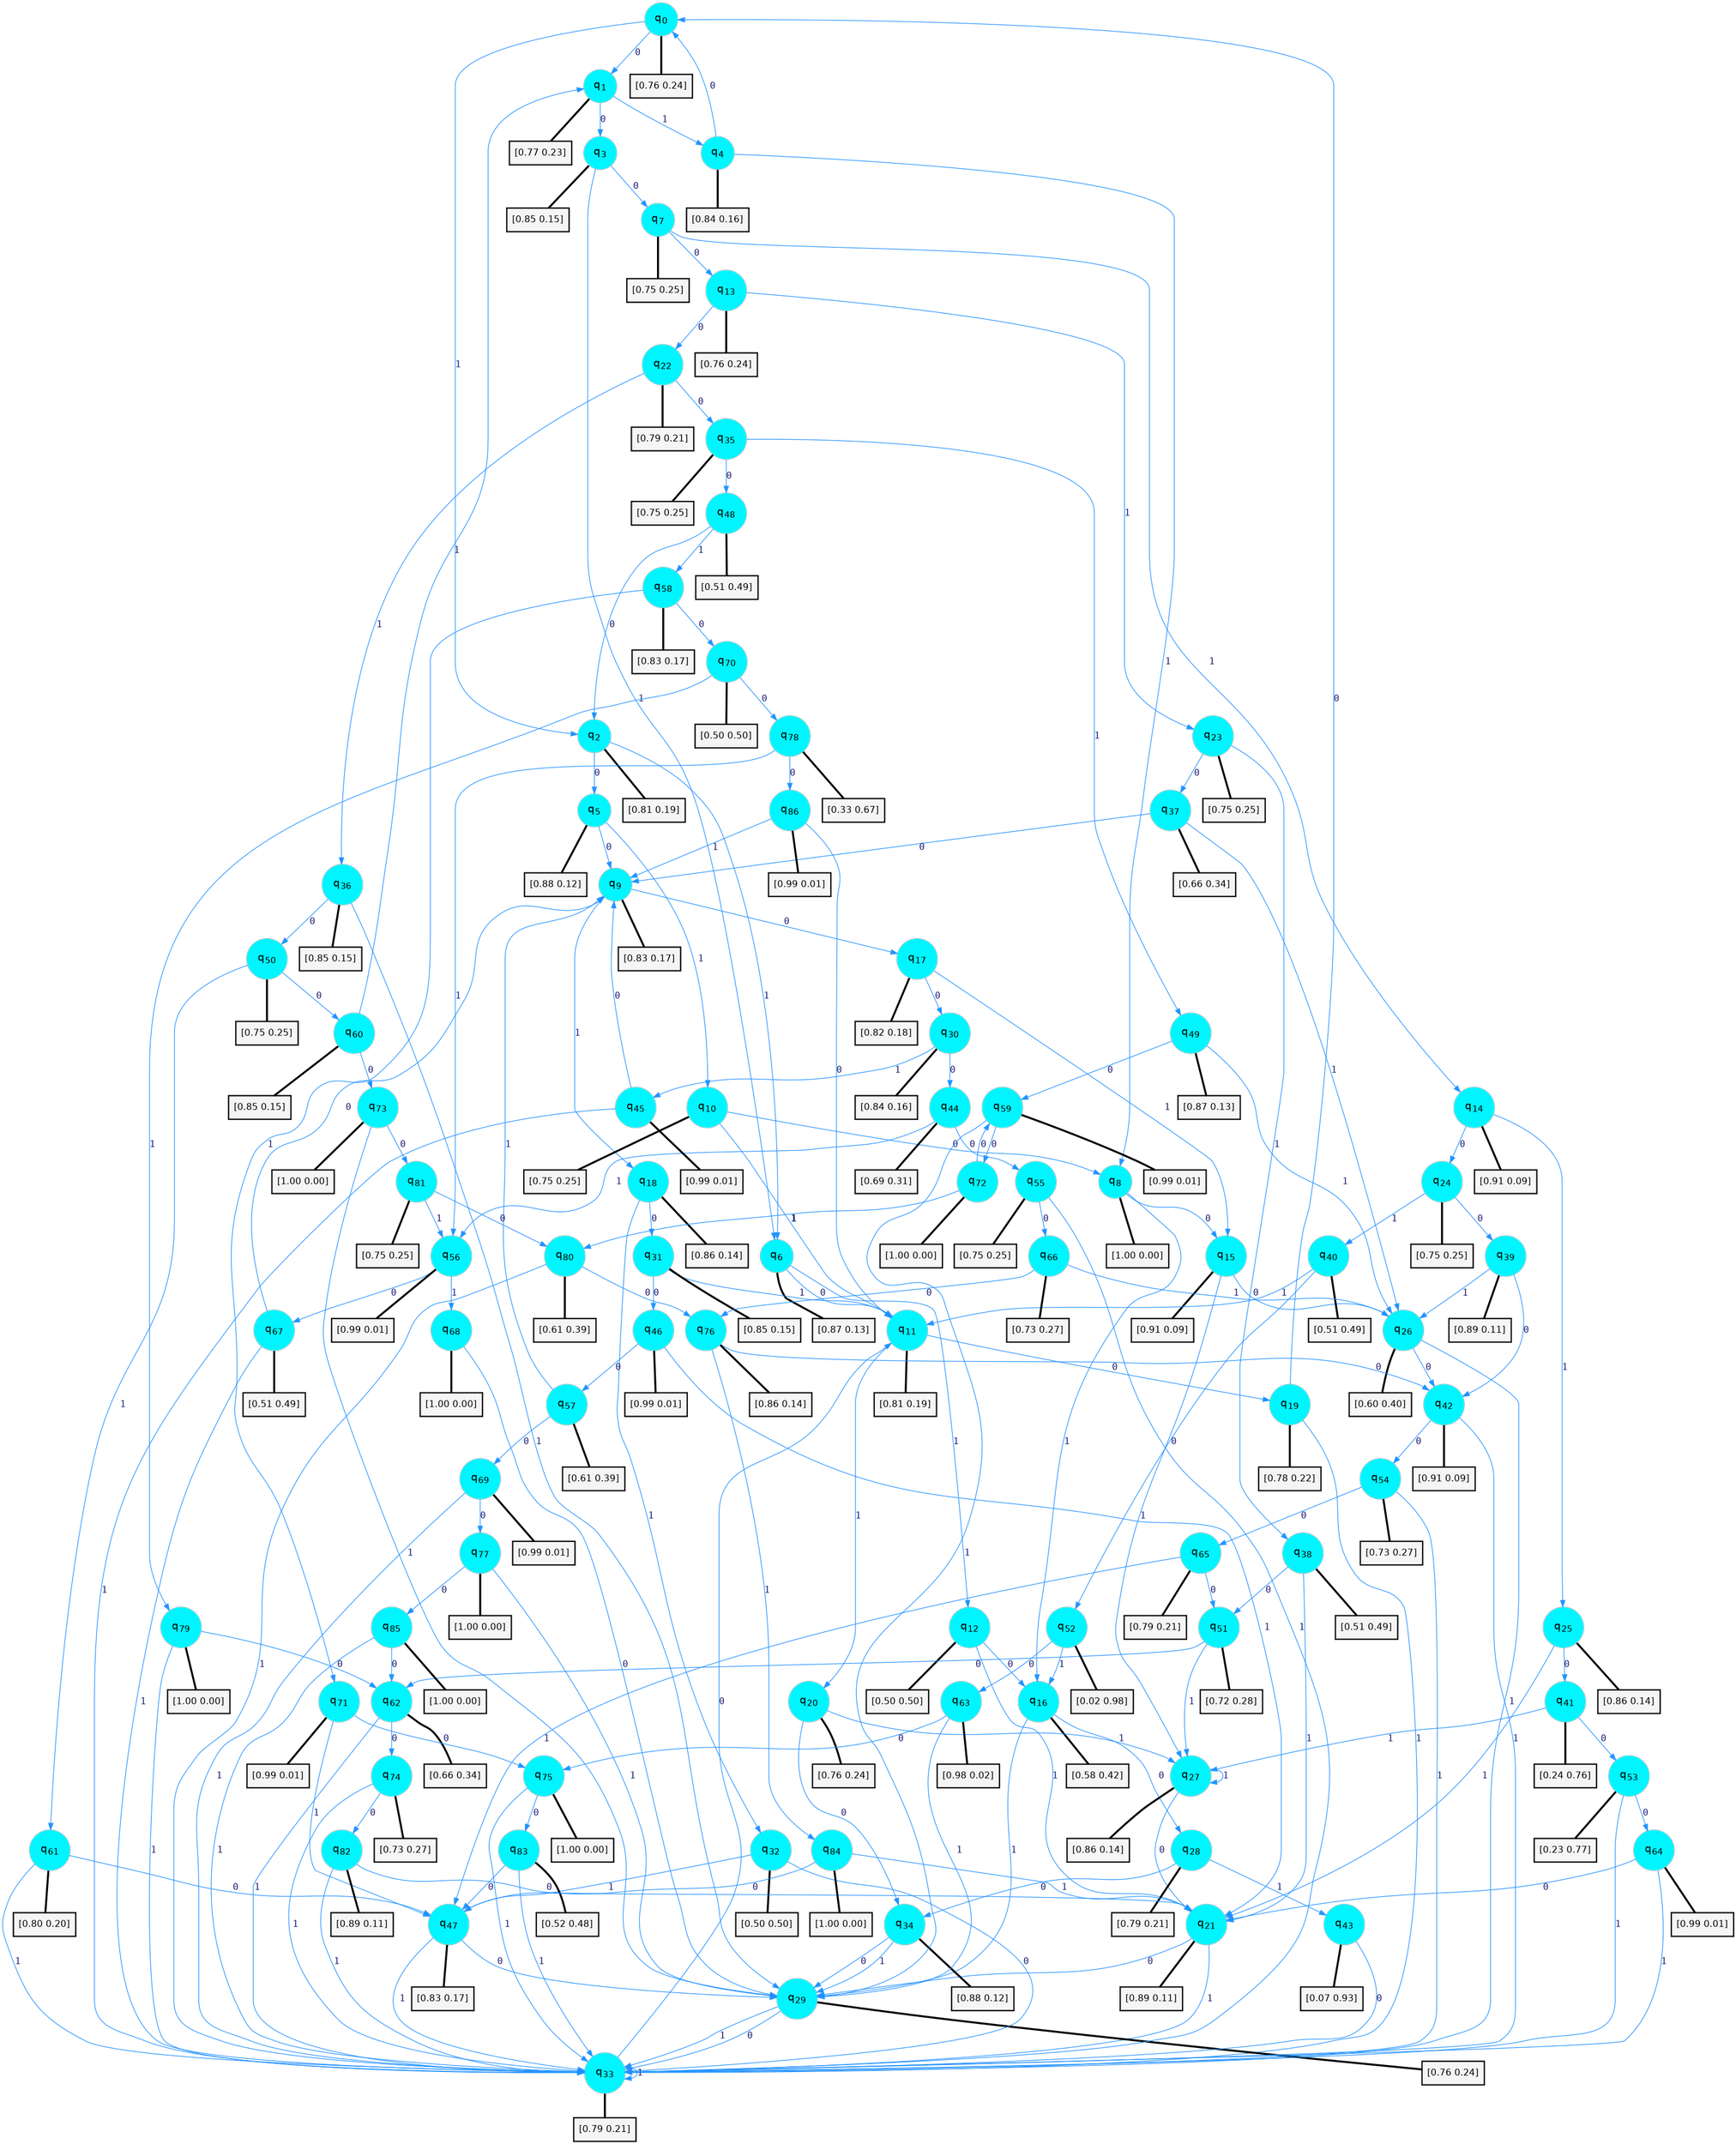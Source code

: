 digraph G {
graph [
bgcolor=transparent, dpi=300, rankdir=TD, size="40,25"];
node [
color=gray, fillcolor=turquoise1, fontcolor=black, fontname=Helvetica, fontsize=16, fontweight=bold, shape=circle, style=filled];
edge [
arrowsize=1, color=dodgerblue1, fontcolor=midnightblue, fontname=courier, fontweight=bold, penwidth=1, style=solid, weight=20];
0[label=<q<SUB>0</SUB>>];
1[label=<q<SUB>1</SUB>>];
2[label=<q<SUB>2</SUB>>];
3[label=<q<SUB>3</SUB>>];
4[label=<q<SUB>4</SUB>>];
5[label=<q<SUB>5</SUB>>];
6[label=<q<SUB>6</SUB>>];
7[label=<q<SUB>7</SUB>>];
8[label=<q<SUB>8</SUB>>];
9[label=<q<SUB>9</SUB>>];
10[label=<q<SUB>10</SUB>>];
11[label=<q<SUB>11</SUB>>];
12[label=<q<SUB>12</SUB>>];
13[label=<q<SUB>13</SUB>>];
14[label=<q<SUB>14</SUB>>];
15[label=<q<SUB>15</SUB>>];
16[label=<q<SUB>16</SUB>>];
17[label=<q<SUB>17</SUB>>];
18[label=<q<SUB>18</SUB>>];
19[label=<q<SUB>19</SUB>>];
20[label=<q<SUB>20</SUB>>];
21[label=<q<SUB>21</SUB>>];
22[label=<q<SUB>22</SUB>>];
23[label=<q<SUB>23</SUB>>];
24[label=<q<SUB>24</SUB>>];
25[label=<q<SUB>25</SUB>>];
26[label=<q<SUB>26</SUB>>];
27[label=<q<SUB>27</SUB>>];
28[label=<q<SUB>28</SUB>>];
29[label=<q<SUB>29</SUB>>];
30[label=<q<SUB>30</SUB>>];
31[label=<q<SUB>31</SUB>>];
32[label=<q<SUB>32</SUB>>];
33[label=<q<SUB>33</SUB>>];
34[label=<q<SUB>34</SUB>>];
35[label=<q<SUB>35</SUB>>];
36[label=<q<SUB>36</SUB>>];
37[label=<q<SUB>37</SUB>>];
38[label=<q<SUB>38</SUB>>];
39[label=<q<SUB>39</SUB>>];
40[label=<q<SUB>40</SUB>>];
41[label=<q<SUB>41</SUB>>];
42[label=<q<SUB>42</SUB>>];
43[label=<q<SUB>43</SUB>>];
44[label=<q<SUB>44</SUB>>];
45[label=<q<SUB>45</SUB>>];
46[label=<q<SUB>46</SUB>>];
47[label=<q<SUB>47</SUB>>];
48[label=<q<SUB>48</SUB>>];
49[label=<q<SUB>49</SUB>>];
50[label=<q<SUB>50</SUB>>];
51[label=<q<SUB>51</SUB>>];
52[label=<q<SUB>52</SUB>>];
53[label=<q<SUB>53</SUB>>];
54[label=<q<SUB>54</SUB>>];
55[label=<q<SUB>55</SUB>>];
56[label=<q<SUB>56</SUB>>];
57[label=<q<SUB>57</SUB>>];
58[label=<q<SUB>58</SUB>>];
59[label=<q<SUB>59</SUB>>];
60[label=<q<SUB>60</SUB>>];
61[label=<q<SUB>61</SUB>>];
62[label=<q<SUB>62</SUB>>];
63[label=<q<SUB>63</SUB>>];
64[label=<q<SUB>64</SUB>>];
65[label=<q<SUB>65</SUB>>];
66[label=<q<SUB>66</SUB>>];
67[label=<q<SUB>67</SUB>>];
68[label=<q<SUB>68</SUB>>];
69[label=<q<SUB>69</SUB>>];
70[label=<q<SUB>70</SUB>>];
71[label=<q<SUB>71</SUB>>];
72[label=<q<SUB>72</SUB>>];
73[label=<q<SUB>73</SUB>>];
74[label=<q<SUB>74</SUB>>];
75[label=<q<SUB>75</SUB>>];
76[label=<q<SUB>76</SUB>>];
77[label=<q<SUB>77</SUB>>];
78[label=<q<SUB>78</SUB>>];
79[label=<q<SUB>79</SUB>>];
80[label=<q<SUB>80</SUB>>];
81[label=<q<SUB>81</SUB>>];
82[label=<q<SUB>82</SUB>>];
83[label=<q<SUB>83</SUB>>];
84[label=<q<SUB>84</SUB>>];
85[label=<q<SUB>85</SUB>>];
86[label=<q<SUB>86</SUB>>];
87[label="[0.76 0.24]", shape=box,fontcolor=black, fontname=Helvetica, fontsize=14, penwidth=2, fillcolor=whitesmoke,color=black];
88[label="[0.77 0.23]", shape=box,fontcolor=black, fontname=Helvetica, fontsize=14, penwidth=2, fillcolor=whitesmoke,color=black];
89[label="[0.81 0.19]", shape=box,fontcolor=black, fontname=Helvetica, fontsize=14, penwidth=2, fillcolor=whitesmoke,color=black];
90[label="[0.85 0.15]", shape=box,fontcolor=black, fontname=Helvetica, fontsize=14, penwidth=2, fillcolor=whitesmoke,color=black];
91[label="[0.84 0.16]", shape=box,fontcolor=black, fontname=Helvetica, fontsize=14, penwidth=2, fillcolor=whitesmoke,color=black];
92[label="[0.88 0.12]", shape=box,fontcolor=black, fontname=Helvetica, fontsize=14, penwidth=2, fillcolor=whitesmoke,color=black];
93[label="[0.87 0.13]", shape=box,fontcolor=black, fontname=Helvetica, fontsize=14, penwidth=2, fillcolor=whitesmoke,color=black];
94[label="[0.75 0.25]", shape=box,fontcolor=black, fontname=Helvetica, fontsize=14, penwidth=2, fillcolor=whitesmoke,color=black];
95[label="[1.00 0.00]", shape=box,fontcolor=black, fontname=Helvetica, fontsize=14, penwidth=2, fillcolor=whitesmoke,color=black];
96[label="[0.83 0.17]", shape=box,fontcolor=black, fontname=Helvetica, fontsize=14, penwidth=2, fillcolor=whitesmoke,color=black];
97[label="[0.75 0.25]", shape=box,fontcolor=black, fontname=Helvetica, fontsize=14, penwidth=2, fillcolor=whitesmoke,color=black];
98[label="[0.81 0.19]", shape=box,fontcolor=black, fontname=Helvetica, fontsize=14, penwidth=2, fillcolor=whitesmoke,color=black];
99[label="[0.50 0.50]", shape=box,fontcolor=black, fontname=Helvetica, fontsize=14, penwidth=2, fillcolor=whitesmoke,color=black];
100[label="[0.76 0.24]", shape=box,fontcolor=black, fontname=Helvetica, fontsize=14, penwidth=2, fillcolor=whitesmoke,color=black];
101[label="[0.91 0.09]", shape=box,fontcolor=black, fontname=Helvetica, fontsize=14, penwidth=2, fillcolor=whitesmoke,color=black];
102[label="[0.91 0.09]", shape=box,fontcolor=black, fontname=Helvetica, fontsize=14, penwidth=2, fillcolor=whitesmoke,color=black];
103[label="[0.58 0.42]", shape=box,fontcolor=black, fontname=Helvetica, fontsize=14, penwidth=2, fillcolor=whitesmoke,color=black];
104[label="[0.82 0.18]", shape=box,fontcolor=black, fontname=Helvetica, fontsize=14, penwidth=2, fillcolor=whitesmoke,color=black];
105[label="[0.86 0.14]", shape=box,fontcolor=black, fontname=Helvetica, fontsize=14, penwidth=2, fillcolor=whitesmoke,color=black];
106[label="[0.78 0.22]", shape=box,fontcolor=black, fontname=Helvetica, fontsize=14, penwidth=2, fillcolor=whitesmoke,color=black];
107[label="[0.76 0.24]", shape=box,fontcolor=black, fontname=Helvetica, fontsize=14, penwidth=2, fillcolor=whitesmoke,color=black];
108[label="[0.89 0.11]", shape=box,fontcolor=black, fontname=Helvetica, fontsize=14, penwidth=2, fillcolor=whitesmoke,color=black];
109[label="[0.79 0.21]", shape=box,fontcolor=black, fontname=Helvetica, fontsize=14, penwidth=2, fillcolor=whitesmoke,color=black];
110[label="[0.75 0.25]", shape=box,fontcolor=black, fontname=Helvetica, fontsize=14, penwidth=2, fillcolor=whitesmoke,color=black];
111[label="[0.75 0.25]", shape=box,fontcolor=black, fontname=Helvetica, fontsize=14, penwidth=2, fillcolor=whitesmoke,color=black];
112[label="[0.86 0.14]", shape=box,fontcolor=black, fontname=Helvetica, fontsize=14, penwidth=2, fillcolor=whitesmoke,color=black];
113[label="[0.60 0.40]", shape=box,fontcolor=black, fontname=Helvetica, fontsize=14, penwidth=2, fillcolor=whitesmoke,color=black];
114[label="[0.86 0.14]", shape=box,fontcolor=black, fontname=Helvetica, fontsize=14, penwidth=2, fillcolor=whitesmoke,color=black];
115[label="[0.79 0.21]", shape=box,fontcolor=black, fontname=Helvetica, fontsize=14, penwidth=2, fillcolor=whitesmoke,color=black];
116[label="[0.76 0.24]", shape=box,fontcolor=black, fontname=Helvetica, fontsize=14, penwidth=2, fillcolor=whitesmoke,color=black];
117[label="[0.84 0.16]", shape=box,fontcolor=black, fontname=Helvetica, fontsize=14, penwidth=2, fillcolor=whitesmoke,color=black];
118[label="[0.85 0.15]", shape=box,fontcolor=black, fontname=Helvetica, fontsize=14, penwidth=2, fillcolor=whitesmoke,color=black];
119[label="[0.50 0.50]", shape=box,fontcolor=black, fontname=Helvetica, fontsize=14, penwidth=2, fillcolor=whitesmoke,color=black];
120[label="[0.79 0.21]", shape=box,fontcolor=black, fontname=Helvetica, fontsize=14, penwidth=2, fillcolor=whitesmoke,color=black];
121[label="[0.88 0.12]", shape=box,fontcolor=black, fontname=Helvetica, fontsize=14, penwidth=2, fillcolor=whitesmoke,color=black];
122[label="[0.75 0.25]", shape=box,fontcolor=black, fontname=Helvetica, fontsize=14, penwidth=2, fillcolor=whitesmoke,color=black];
123[label="[0.85 0.15]", shape=box,fontcolor=black, fontname=Helvetica, fontsize=14, penwidth=2, fillcolor=whitesmoke,color=black];
124[label="[0.66 0.34]", shape=box,fontcolor=black, fontname=Helvetica, fontsize=14, penwidth=2, fillcolor=whitesmoke,color=black];
125[label="[0.51 0.49]", shape=box,fontcolor=black, fontname=Helvetica, fontsize=14, penwidth=2, fillcolor=whitesmoke,color=black];
126[label="[0.89 0.11]", shape=box,fontcolor=black, fontname=Helvetica, fontsize=14, penwidth=2, fillcolor=whitesmoke,color=black];
127[label="[0.51 0.49]", shape=box,fontcolor=black, fontname=Helvetica, fontsize=14, penwidth=2, fillcolor=whitesmoke,color=black];
128[label="[0.24 0.76]", shape=box,fontcolor=black, fontname=Helvetica, fontsize=14, penwidth=2, fillcolor=whitesmoke,color=black];
129[label="[0.91 0.09]", shape=box,fontcolor=black, fontname=Helvetica, fontsize=14, penwidth=2, fillcolor=whitesmoke,color=black];
130[label="[0.07 0.93]", shape=box,fontcolor=black, fontname=Helvetica, fontsize=14, penwidth=2, fillcolor=whitesmoke,color=black];
131[label="[0.69 0.31]", shape=box,fontcolor=black, fontname=Helvetica, fontsize=14, penwidth=2, fillcolor=whitesmoke,color=black];
132[label="[0.99 0.01]", shape=box,fontcolor=black, fontname=Helvetica, fontsize=14, penwidth=2, fillcolor=whitesmoke,color=black];
133[label="[0.99 0.01]", shape=box,fontcolor=black, fontname=Helvetica, fontsize=14, penwidth=2, fillcolor=whitesmoke,color=black];
134[label="[0.83 0.17]", shape=box,fontcolor=black, fontname=Helvetica, fontsize=14, penwidth=2, fillcolor=whitesmoke,color=black];
135[label="[0.51 0.49]", shape=box,fontcolor=black, fontname=Helvetica, fontsize=14, penwidth=2, fillcolor=whitesmoke,color=black];
136[label="[0.87 0.13]", shape=box,fontcolor=black, fontname=Helvetica, fontsize=14, penwidth=2, fillcolor=whitesmoke,color=black];
137[label="[0.75 0.25]", shape=box,fontcolor=black, fontname=Helvetica, fontsize=14, penwidth=2, fillcolor=whitesmoke,color=black];
138[label="[0.72 0.28]", shape=box,fontcolor=black, fontname=Helvetica, fontsize=14, penwidth=2, fillcolor=whitesmoke,color=black];
139[label="[0.02 0.98]", shape=box,fontcolor=black, fontname=Helvetica, fontsize=14, penwidth=2, fillcolor=whitesmoke,color=black];
140[label="[0.23 0.77]", shape=box,fontcolor=black, fontname=Helvetica, fontsize=14, penwidth=2, fillcolor=whitesmoke,color=black];
141[label="[0.73 0.27]", shape=box,fontcolor=black, fontname=Helvetica, fontsize=14, penwidth=2, fillcolor=whitesmoke,color=black];
142[label="[0.75 0.25]", shape=box,fontcolor=black, fontname=Helvetica, fontsize=14, penwidth=2, fillcolor=whitesmoke,color=black];
143[label="[0.99 0.01]", shape=box,fontcolor=black, fontname=Helvetica, fontsize=14, penwidth=2, fillcolor=whitesmoke,color=black];
144[label="[0.61 0.39]", shape=box,fontcolor=black, fontname=Helvetica, fontsize=14, penwidth=2, fillcolor=whitesmoke,color=black];
145[label="[0.83 0.17]", shape=box,fontcolor=black, fontname=Helvetica, fontsize=14, penwidth=2, fillcolor=whitesmoke,color=black];
146[label="[0.99 0.01]", shape=box,fontcolor=black, fontname=Helvetica, fontsize=14, penwidth=2, fillcolor=whitesmoke,color=black];
147[label="[0.85 0.15]", shape=box,fontcolor=black, fontname=Helvetica, fontsize=14, penwidth=2, fillcolor=whitesmoke,color=black];
148[label="[0.80 0.20]", shape=box,fontcolor=black, fontname=Helvetica, fontsize=14, penwidth=2, fillcolor=whitesmoke,color=black];
149[label="[0.66 0.34]", shape=box,fontcolor=black, fontname=Helvetica, fontsize=14, penwidth=2, fillcolor=whitesmoke,color=black];
150[label="[0.98 0.02]", shape=box,fontcolor=black, fontname=Helvetica, fontsize=14, penwidth=2, fillcolor=whitesmoke,color=black];
151[label="[0.99 0.01]", shape=box,fontcolor=black, fontname=Helvetica, fontsize=14, penwidth=2, fillcolor=whitesmoke,color=black];
152[label="[0.79 0.21]", shape=box,fontcolor=black, fontname=Helvetica, fontsize=14, penwidth=2, fillcolor=whitesmoke,color=black];
153[label="[0.73 0.27]", shape=box,fontcolor=black, fontname=Helvetica, fontsize=14, penwidth=2, fillcolor=whitesmoke,color=black];
154[label="[0.51 0.49]", shape=box,fontcolor=black, fontname=Helvetica, fontsize=14, penwidth=2, fillcolor=whitesmoke,color=black];
155[label="[1.00 0.00]", shape=box,fontcolor=black, fontname=Helvetica, fontsize=14, penwidth=2, fillcolor=whitesmoke,color=black];
156[label="[0.99 0.01]", shape=box,fontcolor=black, fontname=Helvetica, fontsize=14, penwidth=2, fillcolor=whitesmoke,color=black];
157[label="[0.50 0.50]", shape=box,fontcolor=black, fontname=Helvetica, fontsize=14, penwidth=2, fillcolor=whitesmoke,color=black];
158[label="[0.99 0.01]", shape=box,fontcolor=black, fontname=Helvetica, fontsize=14, penwidth=2, fillcolor=whitesmoke,color=black];
159[label="[1.00 0.00]", shape=box,fontcolor=black, fontname=Helvetica, fontsize=14, penwidth=2, fillcolor=whitesmoke,color=black];
160[label="[1.00 0.00]", shape=box,fontcolor=black, fontname=Helvetica, fontsize=14, penwidth=2, fillcolor=whitesmoke,color=black];
161[label="[0.73 0.27]", shape=box,fontcolor=black, fontname=Helvetica, fontsize=14, penwidth=2, fillcolor=whitesmoke,color=black];
162[label="[1.00 0.00]", shape=box,fontcolor=black, fontname=Helvetica, fontsize=14, penwidth=2, fillcolor=whitesmoke,color=black];
163[label="[0.86 0.14]", shape=box,fontcolor=black, fontname=Helvetica, fontsize=14, penwidth=2, fillcolor=whitesmoke,color=black];
164[label="[1.00 0.00]", shape=box,fontcolor=black, fontname=Helvetica, fontsize=14, penwidth=2, fillcolor=whitesmoke,color=black];
165[label="[0.33 0.67]", shape=box,fontcolor=black, fontname=Helvetica, fontsize=14, penwidth=2, fillcolor=whitesmoke,color=black];
166[label="[1.00 0.00]", shape=box,fontcolor=black, fontname=Helvetica, fontsize=14, penwidth=2, fillcolor=whitesmoke,color=black];
167[label="[0.61 0.39]", shape=box,fontcolor=black, fontname=Helvetica, fontsize=14, penwidth=2, fillcolor=whitesmoke,color=black];
168[label="[0.75 0.25]", shape=box,fontcolor=black, fontname=Helvetica, fontsize=14, penwidth=2, fillcolor=whitesmoke,color=black];
169[label="[0.89 0.11]", shape=box,fontcolor=black, fontname=Helvetica, fontsize=14, penwidth=2, fillcolor=whitesmoke,color=black];
170[label="[0.52 0.48]", shape=box,fontcolor=black, fontname=Helvetica, fontsize=14, penwidth=2, fillcolor=whitesmoke,color=black];
171[label="[1.00 0.00]", shape=box,fontcolor=black, fontname=Helvetica, fontsize=14, penwidth=2, fillcolor=whitesmoke,color=black];
172[label="[1.00 0.00]", shape=box,fontcolor=black, fontname=Helvetica, fontsize=14, penwidth=2, fillcolor=whitesmoke,color=black];
173[label="[0.99 0.01]", shape=box,fontcolor=black, fontname=Helvetica, fontsize=14, penwidth=2, fillcolor=whitesmoke,color=black];
0->1 [label=0];
0->2 [label=1];
0->87 [arrowhead=none, penwidth=3,color=black];
1->3 [label=0];
1->4 [label=1];
1->88 [arrowhead=none, penwidth=3,color=black];
2->5 [label=0];
2->6 [label=1];
2->89 [arrowhead=none, penwidth=3,color=black];
3->7 [label=0];
3->6 [label=1];
3->90 [arrowhead=none, penwidth=3,color=black];
4->0 [label=0];
4->8 [label=1];
4->91 [arrowhead=none, penwidth=3,color=black];
5->9 [label=0];
5->10 [label=1];
5->92 [arrowhead=none, penwidth=3,color=black];
6->11 [label=0];
6->12 [label=1];
6->93 [arrowhead=none, penwidth=3,color=black];
7->13 [label=0];
7->14 [label=1];
7->94 [arrowhead=none, penwidth=3,color=black];
8->15 [label=0];
8->16 [label=1];
8->95 [arrowhead=none, penwidth=3,color=black];
9->17 [label=0];
9->18 [label=1];
9->96 [arrowhead=none, penwidth=3,color=black];
10->8 [label=0];
10->11 [label=1];
10->97 [arrowhead=none, penwidth=3,color=black];
11->19 [label=0];
11->20 [label=1];
11->98 [arrowhead=none, penwidth=3,color=black];
12->16 [label=0];
12->21 [label=1];
12->99 [arrowhead=none, penwidth=3,color=black];
13->22 [label=0];
13->23 [label=1];
13->100 [arrowhead=none, penwidth=3,color=black];
14->24 [label=0];
14->25 [label=1];
14->101 [arrowhead=none, penwidth=3,color=black];
15->26 [label=0];
15->27 [label=1];
15->102 [arrowhead=none, penwidth=3,color=black];
16->28 [label=0];
16->29 [label=1];
16->103 [arrowhead=none, penwidth=3,color=black];
17->30 [label=0];
17->15 [label=1];
17->104 [arrowhead=none, penwidth=3,color=black];
18->31 [label=0];
18->32 [label=1];
18->105 [arrowhead=none, penwidth=3,color=black];
19->0 [label=0];
19->33 [label=1];
19->106 [arrowhead=none, penwidth=3,color=black];
20->34 [label=0];
20->27 [label=1];
20->107 [arrowhead=none, penwidth=3,color=black];
21->29 [label=0];
21->33 [label=1];
21->108 [arrowhead=none, penwidth=3,color=black];
22->35 [label=0];
22->36 [label=1];
22->109 [arrowhead=none, penwidth=3,color=black];
23->37 [label=0];
23->38 [label=1];
23->110 [arrowhead=none, penwidth=3,color=black];
24->39 [label=0];
24->40 [label=1];
24->111 [arrowhead=none, penwidth=3,color=black];
25->41 [label=0];
25->21 [label=1];
25->112 [arrowhead=none, penwidth=3,color=black];
26->42 [label=0];
26->33 [label=1];
26->113 [arrowhead=none, penwidth=3,color=black];
27->21 [label=0];
27->27 [label=1];
27->114 [arrowhead=none, penwidth=3,color=black];
28->34 [label=0];
28->43 [label=1];
28->115 [arrowhead=none, penwidth=3,color=black];
29->33 [label=0];
29->33 [label=1];
29->116 [arrowhead=none, penwidth=3,color=black];
30->44 [label=0];
30->45 [label=1];
30->117 [arrowhead=none, penwidth=3,color=black];
31->46 [label=0];
31->11 [label=1];
31->118 [arrowhead=none, penwidth=3,color=black];
32->33 [label=0];
32->47 [label=1];
32->119 [arrowhead=none, penwidth=3,color=black];
33->11 [label=0];
33->33 [label=1];
33->120 [arrowhead=none, penwidth=3,color=black];
34->29 [label=0];
34->29 [label=1];
34->121 [arrowhead=none, penwidth=3,color=black];
35->48 [label=0];
35->49 [label=1];
35->122 [arrowhead=none, penwidth=3,color=black];
36->50 [label=0];
36->29 [label=1];
36->123 [arrowhead=none, penwidth=3,color=black];
37->9 [label=0];
37->26 [label=1];
37->124 [arrowhead=none, penwidth=3,color=black];
38->51 [label=0];
38->21 [label=1];
38->125 [arrowhead=none, penwidth=3,color=black];
39->42 [label=0];
39->26 [label=1];
39->126 [arrowhead=none, penwidth=3,color=black];
40->52 [label=0];
40->11 [label=1];
40->127 [arrowhead=none, penwidth=3,color=black];
41->53 [label=0];
41->27 [label=1];
41->128 [arrowhead=none, penwidth=3,color=black];
42->54 [label=0];
42->33 [label=1];
42->129 [arrowhead=none, penwidth=3,color=black];
43->33 [label=0];
43->130 [arrowhead=none, penwidth=3,color=black];
44->55 [label=0];
44->56 [label=1];
44->131 [arrowhead=none, penwidth=3,color=black];
45->9 [label=0];
45->33 [label=1];
45->132 [arrowhead=none, penwidth=3,color=black];
46->57 [label=0];
46->21 [label=1];
46->133 [arrowhead=none, penwidth=3,color=black];
47->29 [label=0];
47->33 [label=1];
47->134 [arrowhead=none, penwidth=3,color=black];
48->2 [label=0];
48->58 [label=1];
48->135 [arrowhead=none, penwidth=3,color=black];
49->59 [label=0];
49->26 [label=1];
49->136 [arrowhead=none, penwidth=3,color=black];
50->60 [label=0];
50->61 [label=1];
50->137 [arrowhead=none, penwidth=3,color=black];
51->62 [label=0];
51->27 [label=1];
51->138 [arrowhead=none, penwidth=3,color=black];
52->63 [label=0];
52->16 [label=1];
52->139 [arrowhead=none, penwidth=3,color=black];
53->64 [label=0];
53->33 [label=1];
53->140 [arrowhead=none, penwidth=3,color=black];
54->65 [label=0];
54->33 [label=1];
54->141 [arrowhead=none, penwidth=3,color=black];
55->66 [label=0];
55->33 [label=1];
55->142 [arrowhead=none, penwidth=3,color=black];
56->67 [label=0];
56->68 [label=1];
56->143 [arrowhead=none, penwidth=3,color=black];
57->69 [label=0];
57->9 [label=1];
57->144 [arrowhead=none, penwidth=3,color=black];
58->70 [label=0];
58->71 [label=1];
58->145 [arrowhead=none, penwidth=3,color=black];
59->72 [label=0];
59->29 [label=1];
59->146 [arrowhead=none, penwidth=3,color=black];
60->73 [label=0];
60->1 [label=1];
60->147 [arrowhead=none, penwidth=3,color=black];
61->47 [label=0];
61->33 [label=1];
61->148 [arrowhead=none, penwidth=3,color=black];
62->74 [label=0];
62->33 [label=1];
62->149 [arrowhead=none, penwidth=3,color=black];
63->75 [label=0];
63->29 [label=1];
63->150 [arrowhead=none, penwidth=3,color=black];
64->21 [label=0];
64->33 [label=1];
64->151 [arrowhead=none, penwidth=3,color=black];
65->51 [label=0];
65->47 [label=1];
65->152 [arrowhead=none, penwidth=3,color=black];
66->76 [label=0];
66->26 [label=1];
66->153 [arrowhead=none, penwidth=3,color=black];
67->9 [label=0];
67->33 [label=1];
67->154 [arrowhead=none, penwidth=3,color=black];
68->29 [label=0];
68->155 [arrowhead=none, penwidth=3,color=black];
69->77 [label=0];
69->33 [label=1];
69->156 [arrowhead=none, penwidth=3,color=black];
70->78 [label=0];
70->79 [label=1];
70->157 [arrowhead=none, penwidth=3,color=black];
71->75 [label=0];
71->47 [label=1];
71->158 [arrowhead=none, penwidth=3,color=black];
72->59 [label=0];
72->80 [label=1];
72->159 [arrowhead=none, penwidth=3,color=black];
73->81 [label=0];
73->29 [label=1];
73->160 [arrowhead=none, penwidth=3,color=black];
74->82 [label=0];
74->33 [label=1];
74->161 [arrowhead=none, penwidth=3,color=black];
75->83 [label=0];
75->33 [label=1];
75->162 [arrowhead=none, penwidth=3,color=black];
76->42 [label=0];
76->84 [label=1];
76->163 [arrowhead=none, penwidth=3,color=black];
77->85 [label=0];
77->29 [label=1];
77->164 [arrowhead=none, penwidth=3,color=black];
78->86 [label=0];
78->56 [label=1];
78->165 [arrowhead=none, penwidth=3,color=black];
79->62 [label=0];
79->33 [label=1];
79->166 [arrowhead=none, penwidth=3,color=black];
80->76 [label=0];
80->33 [label=1];
80->167 [arrowhead=none, penwidth=3,color=black];
81->80 [label=0];
81->56 [label=1];
81->168 [arrowhead=none, penwidth=3,color=black];
82->21 [label=0];
82->33 [label=1];
82->169 [arrowhead=none, penwidth=3,color=black];
83->47 [label=0];
83->33 [label=1];
83->170 [arrowhead=none, penwidth=3,color=black];
84->47 [label=0];
84->21 [label=1];
84->171 [arrowhead=none, penwidth=3,color=black];
85->62 [label=0];
85->33 [label=1];
85->172 [arrowhead=none, penwidth=3,color=black];
86->11 [label=0];
86->9 [label=1];
86->173 [arrowhead=none, penwidth=3,color=black];
}
